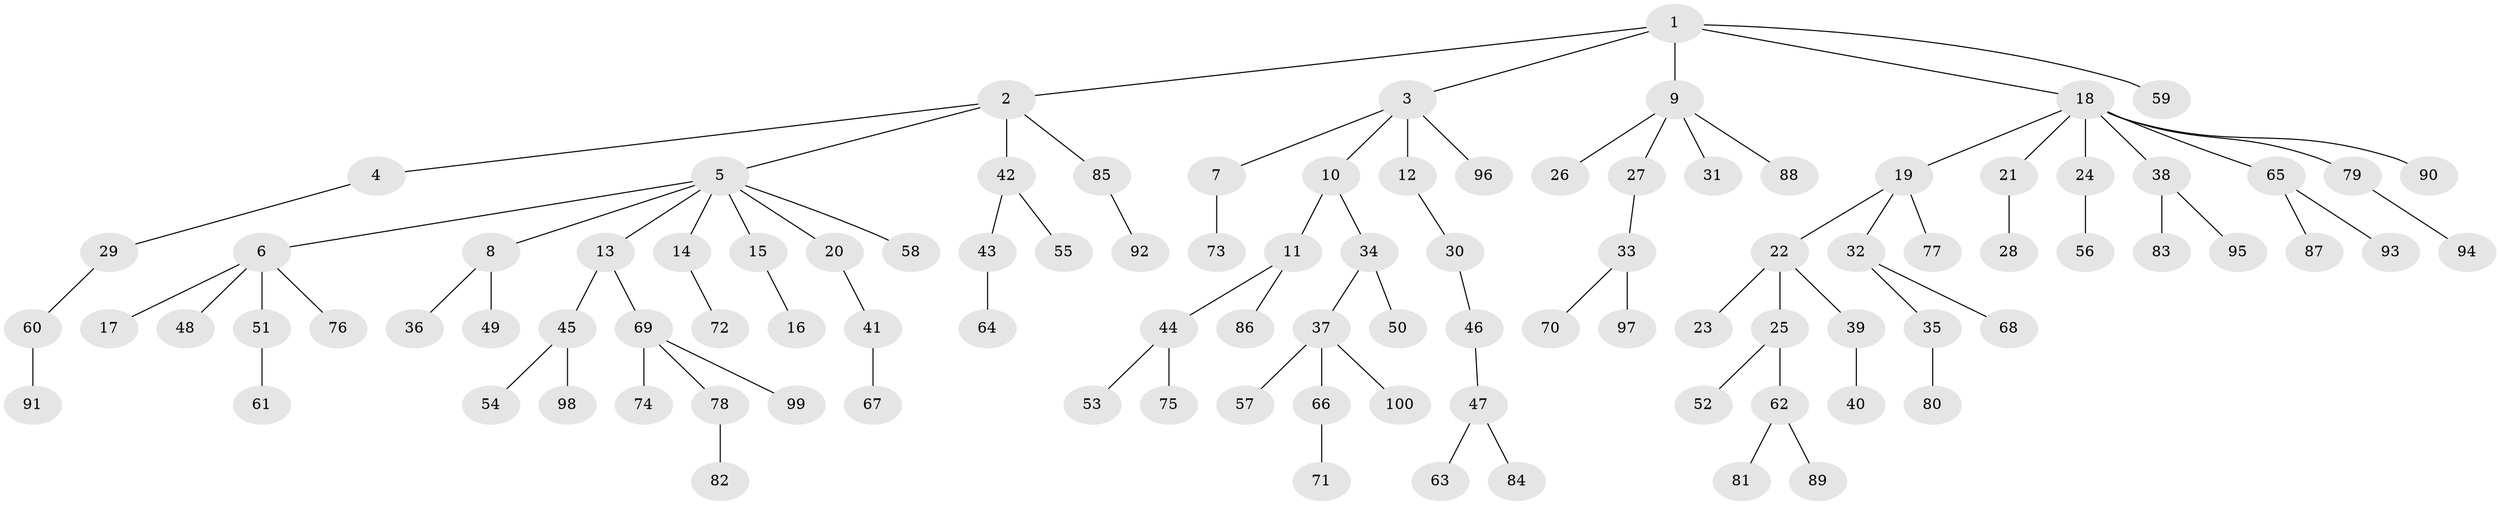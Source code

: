 // Generated by graph-tools (version 1.1) at 2025/38/02/21/25 10:38:55]
// undirected, 100 vertices, 99 edges
graph export_dot {
graph [start="1"]
  node [color=gray90,style=filled];
  1;
  2;
  3;
  4;
  5;
  6;
  7;
  8;
  9;
  10;
  11;
  12;
  13;
  14;
  15;
  16;
  17;
  18;
  19;
  20;
  21;
  22;
  23;
  24;
  25;
  26;
  27;
  28;
  29;
  30;
  31;
  32;
  33;
  34;
  35;
  36;
  37;
  38;
  39;
  40;
  41;
  42;
  43;
  44;
  45;
  46;
  47;
  48;
  49;
  50;
  51;
  52;
  53;
  54;
  55;
  56;
  57;
  58;
  59;
  60;
  61;
  62;
  63;
  64;
  65;
  66;
  67;
  68;
  69;
  70;
  71;
  72;
  73;
  74;
  75;
  76;
  77;
  78;
  79;
  80;
  81;
  82;
  83;
  84;
  85;
  86;
  87;
  88;
  89;
  90;
  91;
  92;
  93;
  94;
  95;
  96;
  97;
  98;
  99;
  100;
  1 -- 2;
  1 -- 3;
  1 -- 9;
  1 -- 18;
  1 -- 59;
  2 -- 4;
  2 -- 5;
  2 -- 42;
  2 -- 85;
  3 -- 7;
  3 -- 10;
  3 -- 12;
  3 -- 96;
  4 -- 29;
  5 -- 6;
  5 -- 8;
  5 -- 13;
  5 -- 14;
  5 -- 15;
  5 -- 20;
  5 -- 58;
  6 -- 17;
  6 -- 48;
  6 -- 51;
  6 -- 76;
  7 -- 73;
  8 -- 36;
  8 -- 49;
  9 -- 26;
  9 -- 27;
  9 -- 31;
  9 -- 88;
  10 -- 11;
  10 -- 34;
  11 -- 44;
  11 -- 86;
  12 -- 30;
  13 -- 45;
  13 -- 69;
  14 -- 72;
  15 -- 16;
  18 -- 19;
  18 -- 21;
  18 -- 24;
  18 -- 38;
  18 -- 65;
  18 -- 79;
  18 -- 90;
  19 -- 22;
  19 -- 32;
  19 -- 77;
  20 -- 41;
  21 -- 28;
  22 -- 23;
  22 -- 25;
  22 -- 39;
  24 -- 56;
  25 -- 52;
  25 -- 62;
  27 -- 33;
  29 -- 60;
  30 -- 46;
  32 -- 35;
  32 -- 68;
  33 -- 70;
  33 -- 97;
  34 -- 37;
  34 -- 50;
  35 -- 80;
  37 -- 57;
  37 -- 66;
  37 -- 100;
  38 -- 83;
  38 -- 95;
  39 -- 40;
  41 -- 67;
  42 -- 43;
  42 -- 55;
  43 -- 64;
  44 -- 53;
  44 -- 75;
  45 -- 54;
  45 -- 98;
  46 -- 47;
  47 -- 63;
  47 -- 84;
  51 -- 61;
  60 -- 91;
  62 -- 81;
  62 -- 89;
  65 -- 87;
  65 -- 93;
  66 -- 71;
  69 -- 74;
  69 -- 78;
  69 -- 99;
  78 -- 82;
  79 -- 94;
  85 -- 92;
}

